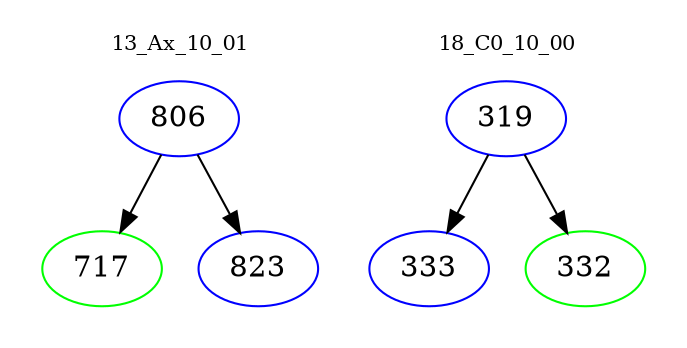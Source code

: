 digraph{
subgraph cluster_0 {
color = white
label = "13_Ax_10_01";
fontsize=10;
T0_806 [label="806", color="blue"]
T0_806 -> T0_717 [color="black"]
T0_717 [label="717", color="green"]
T0_806 -> T0_823 [color="black"]
T0_823 [label="823", color="blue"]
}
subgraph cluster_1 {
color = white
label = "18_C0_10_00";
fontsize=10;
T1_319 [label="319", color="blue"]
T1_319 -> T1_333 [color="black"]
T1_333 [label="333", color="blue"]
T1_319 -> T1_332 [color="black"]
T1_332 [label="332", color="green"]
}
}
